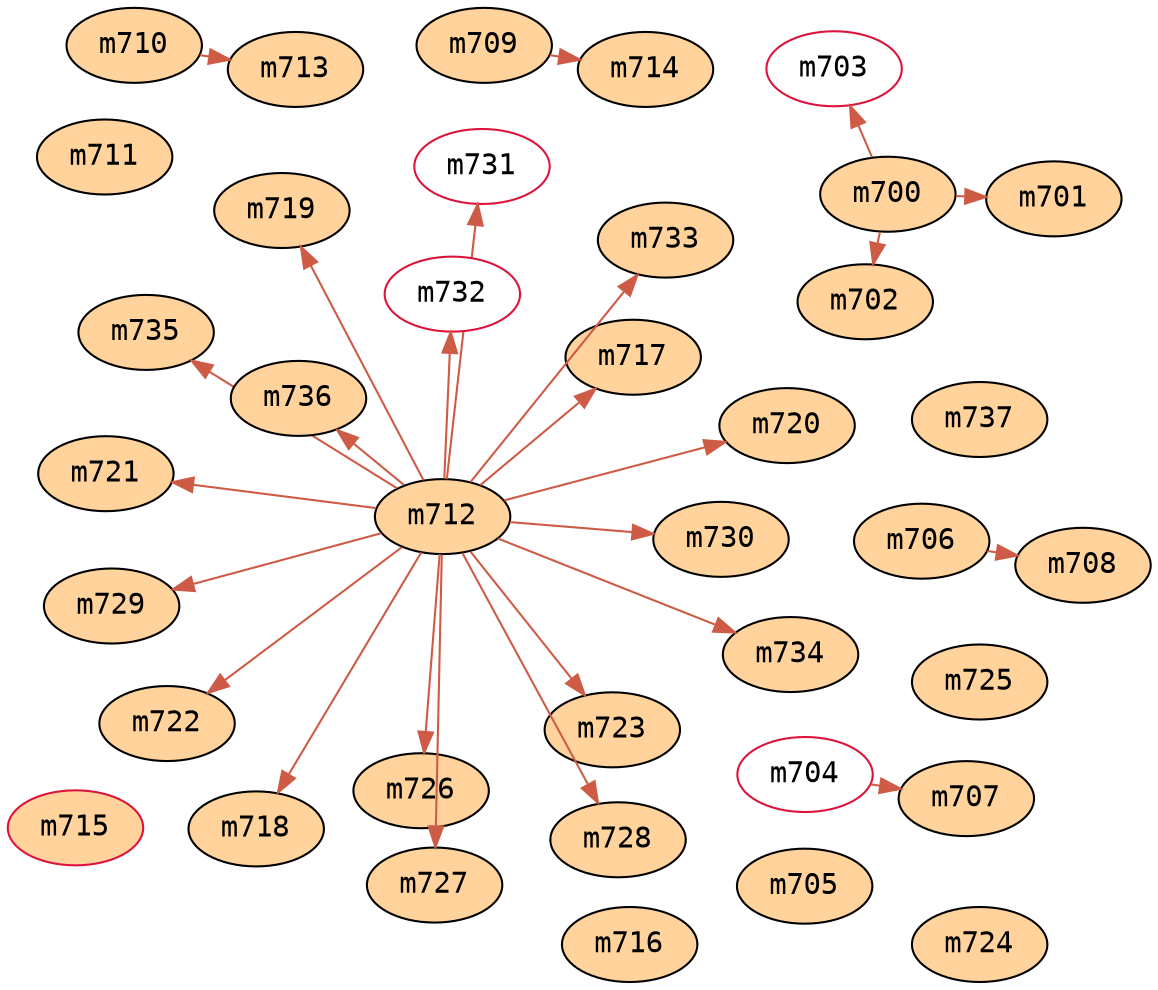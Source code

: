 digraph infections {
	graph [
		charset = "UTF-8",
		layout = fdp
	];
	node [
		fontname="Inconsolata",
		fontcolor = black,
		style = "solid,filled",
		color = black
		fillcolor = white
	];
	edge [
		color = coral3
	];
	m700[fillcolor=burlywood1];
	m701[fillcolor=burlywood1];
	m702[fillcolor=burlywood1];
	m703[color=crimson];
	m704[color=crimson];
	m705[fillcolor=burlywood1];
	m706[fillcolor=burlywood1];
	m707[fillcolor=burlywood1];
	m708[fillcolor=burlywood1];
	m709[fillcolor=burlywood1];
	m710[fillcolor=burlywood1];
	m711[fillcolor=burlywood1];
	m712[fillcolor=burlywood1];
	m713[fillcolor=burlywood1];
	m714[fillcolor=burlywood1];
	m715[color=crimson,fillcolor=burlywood1];
	m716[fillcolor=burlywood1];
	m717[fillcolor=burlywood1];
	m718[fillcolor=burlywood1];
	m719[fillcolor=burlywood1];
	m720[fillcolor=burlywood1];
	m721[fillcolor=burlywood1];
	m722[fillcolor=burlywood1];
	m723[fillcolor=burlywood1];
	m724[fillcolor=burlywood1];
	m725[fillcolor=burlywood1];
	m726[fillcolor=burlywood1];
	m727[fillcolor=burlywood1];
	m728[fillcolor=burlywood1];
	m729[fillcolor=burlywood1];
	m730[fillcolor=burlywood1];
	m731[color=crimson];
	m732[color=crimson];
	m733[fillcolor=burlywood1];
	m734[fillcolor=burlywood1];
	m735[fillcolor=burlywood1];
	m736[fillcolor=burlywood1];
	m737[fillcolor=burlywood1];
	m700->m701;
	m700->m702;
	m700->m703;
	m704->m707;
	m706->m708;
	m710->m713;
	m709->m714;
	m712->m717;
	m712->m718;
	m712->m719;
	m712->m720;
	m712->m721;
	m712->m722;
	m712->m723;
	m712->m726;
	m712->m727;
	m712->m728;
	m712->m729;
	m712->m730;
	m712->m731;
	m712->m732;
	m712->m733;
	m712->m734;
	m712->m735;
	m712->m736;
}
